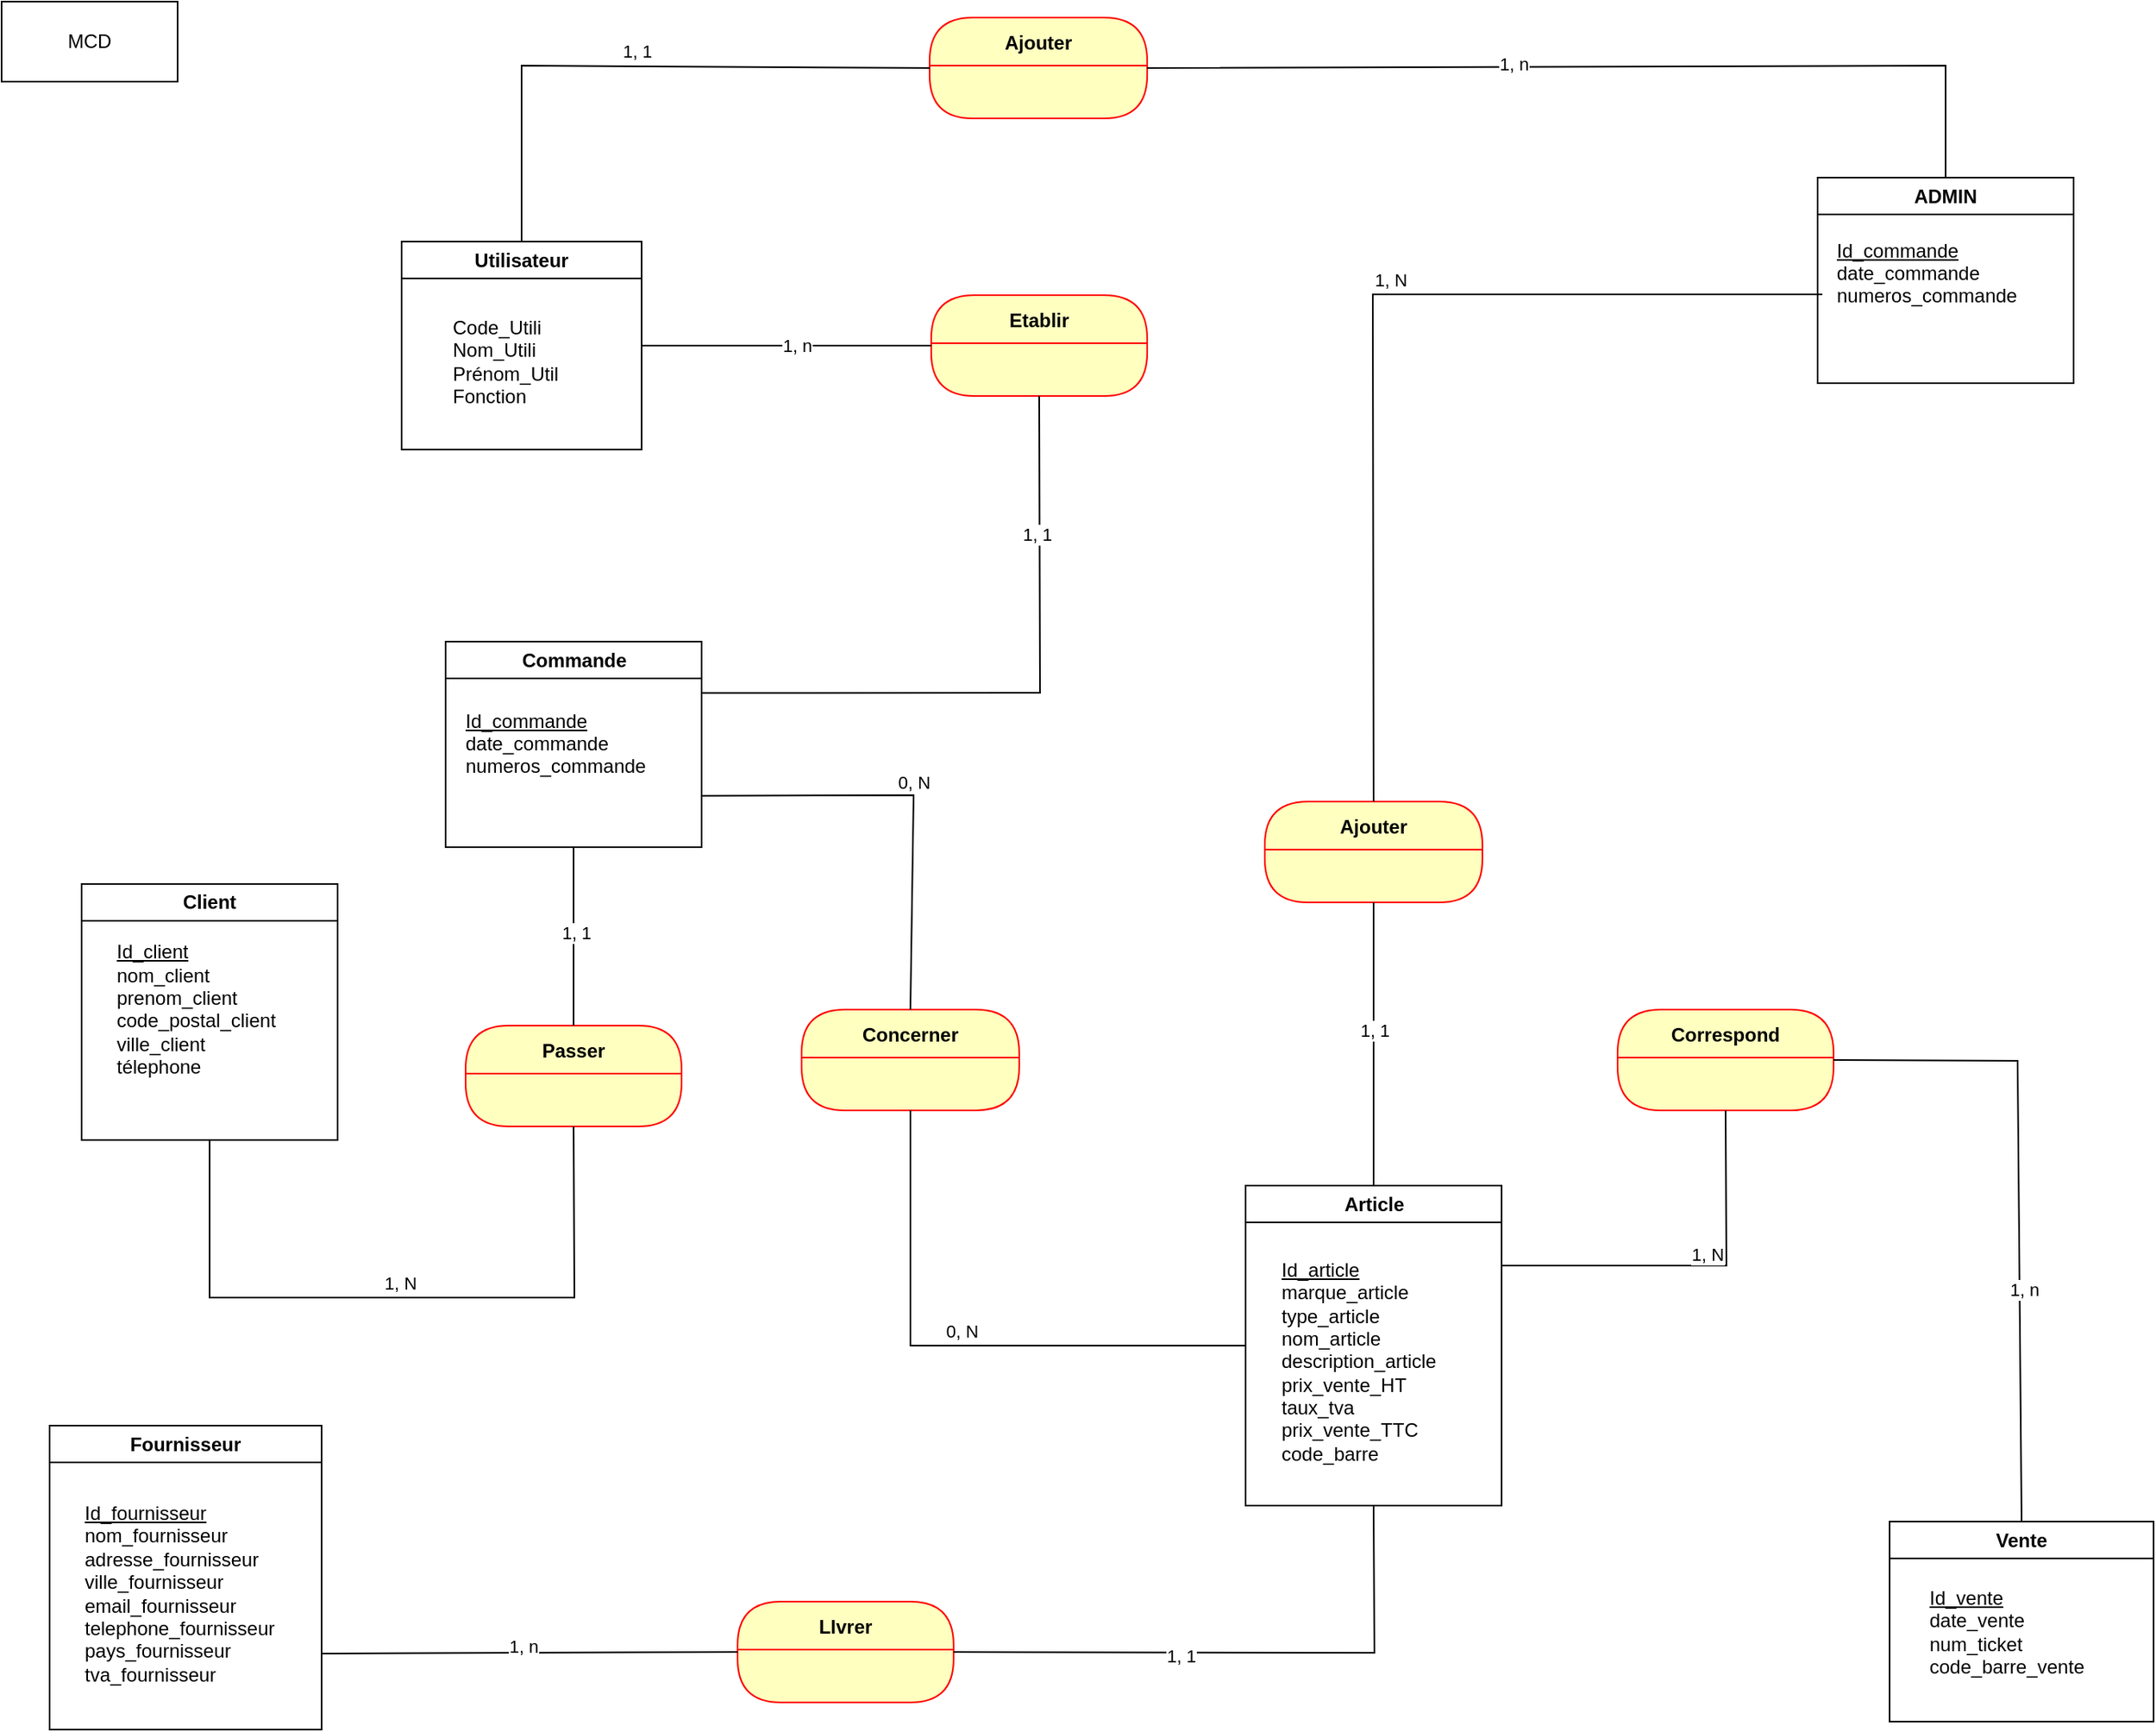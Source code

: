 <mxfile version="23.1.5" type="github" pages="3">
  <diagram id="DIjUIADO7bKs8aOYrenK" name="MCD">
    <mxGraphModel dx="2458" dy="1009" grid="1" gridSize="10" guides="1" tooltips="1" connect="1" arrows="1" fold="1" page="1" pageScale="1" pageWidth="827" pageHeight="1169" background="none" math="0" shadow="0">
      <root>
        <mxCell id="0" />
        <mxCell id="1" parent="0" />
        <mxCell id="JC6gIfYsf3pgo3DWzDb_-37" value="Passer" style="swimlane;fontStyle=1;align=center;verticalAlign=middle;childLayout=stackLayout;horizontal=1;startSize=30;horizontalStack=0;resizeParent=0;resizeLast=1;container=0;fontColor=#000000;collapsible=0;rounded=1;arcSize=30;strokeColor=#ff0000;fillColor=#ffffc0;swimlaneFillColor=#ffffc0;dropTarget=0;" parent="1" vertex="1">
          <mxGeometry x="330" y="670" width="135" height="63" as="geometry" />
        </mxCell>
        <mxCell id="JC6gIfYsf3pgo3DWzDb_-42" value="LIvrer" style="swimlane;fontStyle=1;align=center;verticalAlign=middle;childLayout=stackLayout;horizontal=1;startSize=30;horizontalStack=0;resizeParent=0;resizeLast=1;container=0;fontColor=#000000;collapsible=0;rounded=1;arcSize=30;strokeColor=#ff0000;fillColor=#ffffc0;swimlaneFillColor=#ffffc0;dropTarget=0;" parent="1" vertex="1">
          <mxGeometry x="500" y="1030" width="135" height="63" as="geometry" />
        </mxCell>
        <mxCell id="JC6gIfYsf3pgo3DWzDb_-44" value="Concerner" style="swimlane;fontStyle=1;align=center;verticalAlign=middle;childLayout=stackLayout;horizontal=1;startSize=30;horizontalStack=0;resizeParent=0;resizeLast=1;container=0;fontColor=#000000;collapsible=0;rounded=1;arcSize=30;strokeColor=#ff0000;fillColor=#ffffc0;swimlaneFillColor=#ffffc0;dropTarget=0;" parent="1" vertex="1">
          <mxGeometry x="540" y="660" width="136" height="63" as="geometry" />
        </mxCell>
        <mxCell id="JC6gIfYsf3pgo3DWzDb_-45" value="Correspond" style="swimlane;fontStyle=1;align=center;verticalAlign=middle;childLayout=stackLayout;horizontal=1;startSize=30;horizontalStack=0;resizeParent=0;resizeLast=1;container=0;fontColor=#000000;collapsible=0;rounded=1;arcSize=30;strokeColor=#ff0000;fillColor=#ffffc0;swimlaneFillColor=#ffffc0;dropTarget=0;" parent="1" vertex="1">
          <mxGeometry x="1050" y="660" width="135" height="63" as="geometry" />
        </mxCell>
        <mxCell id="JC6gIfYsf3pgo3DWzDb_-51" style="edgeStyle=none;rounded=0;orthogonalLoop=1;jettySize=auto;html=1;exitX=0.75;exitY=0;exitDx=0;exitDy=0;" parent="1" edge="1">
          <mxGeometry relative="1" as="geometry">
            <mxPoint x="842.5" y="950" as="sourcePoint" />
            <mxPoint x="842.5" y="950" as="targetPoint" />
          </mxGeometry>
        </mxCell>
        <mxCell id="gmK4FBzJGxfhKCQX5miu-2" value="MCD" style="html=1;whiteSpace=wrap;" parent="1" vertex="1">
          <mxGeometry x="40" y="30" width="110" height="50" as="geometry" />
        </mxCell>
        <mxCell id="COaV6PyDey15cjgYEDcC-1" value="Client" style="swimlane;whiteSpace=wrap;html=1;" parent="1" vertex="1">
          <mxGeometry x="90" y="581.5" width="160" height="160" as="geometry" />
        </mxCell>
        <mxCell id="COaV6PyDey15cjgYEDcC-2" value="&lt;div align=&quot;left&quot;&gt;&lt;u&gt;Id_client&lt;/u&gt;&lt;br&gt;nom_client&lt;br&gt;prenom_client&lt;br&gt;code_postal_client&lt;br&gt;ville_client&lt;br&gt;télephone&lt;/div&gt;&lt;div align=&quot;left&quot;&gt;&lt;br&gt;&lt;/div&gt;" style="text;html=1;align=left;verticalAlign=middle;resizable=0;points=[];autosize=1;strokeColor=none;fillColor=none;" parent="COaV6PyDey15cjgYEDcC-1" vertex="1">
          <mxGeometry x="20" y="30" width="120" height="110" as="geometry" />
        </mxCell>
        <mxCell id="zfbG5k9YcYO4aeU3g0eO-1" value="Vente" style="swimlane;whiteSpace=wrap;html=1;" parent="1" vertex="1">
          <mxGeometry x="1220" y="980" width="165" height="125" as="geometry" />
        </mxCell>
        <mxCell id="zfbG5k9YcYO4aeU3g0eO-2" value="&lt;div align=&quot;left&quot;&gt;&lt;u&gt;Id_vente&lt;/u&gt;&lt;br&gt;date_vente&lt;br&gt;num_ticket&lt;br&gt;code_barre_vente&lt;/div&gt;" style="text;html=1;align=left;verticalAlign=middle;resizable=0;points=[];autosize=1;strokeColor=none;fillColor=none;" parent="zfbG5k9YcYO4aeU3g0eO-1" vertex="1">
          <mxGeometry x="22.5" y="34" width="120" height="70" as="geometry" />
        </mxCell>
        <mxCell id="BQ621Y83t6ClM3htaglf-1" value="Article" style="swimlane;whiteSpace=wrap;html=1;" parent="1" vertex="1">
          <mxGeometry x="817.5" y="770" width="160" height="200" as="geometry" />
        </mxCell>
        <mxCell id="BQ621Y83t6ClM3htaglf-2" value="&lt;div align=&quot;left&quot;&gt;&lt;u&gt;Id_article&lt;/u&gt;&lt;br&gt;marque_article&lt;br&gt;type_article&lt;br&gt;nom_article&lt;br&gt;description_article&lt;br&gt;prix_vente_HT&lt;br&gt;taux_tva&lt;br&gt;prix_vente_TTC&lt;br&gt;code_barre&lt;/div&gt;" style="text;html=1;align=left;verticalAlign=middle;resizable=0;points=[];autosize=1;strokeColor=none;fillColor=none;" parent="BQ621Y83t6ClM3htaglf-1" vertex="1">
          <mxGeometry x="20" y="40" width="120" height="140" as="geometry" />
        </mxCell>
        <mxCell id="6tPLJbx7-CHZXmJJFv56-1" value="Fournisseur" style="swimlane;whiteSpace=wrap;html=1;" parent="1" vertex="1">
          <mxGeometry x="70" y="920" width="170" height="190" as="geometry" />
        </mxCell>
        <mxCell id="6tPLJbx7-CHZXmJJFv56-2" value="&lt;div align=&quot;left&quot;&gt;&lt;u&gt;Id_fournisseur&lt;/u&gt;&lt;br&gt;nom_fournisseur&lt;br&gt;adresse_fournisseur&lt;br&gt;ville_fournisseur&lt;br&gt;email_fournisseur&lt;br&gt;telephone_fournisseur&lt;br&gt;pays_fournisseur&lt;br&gt;tva_fournisseur&lt;/div&gt;" style="text;html=1;align=left;verticalAlign=middle;resizable=0;points=[];autosize=1;strokeColor=none;fillColor=none;" parent="6tPLJbx7-CHZXmJJFv56-1" vertex="1">
          <mxGeometry x="20" y="40" width="140" height="130" as="geometry" />
        </mxCell>
        <mxCell id="MVIiGXlLv7jQOtgQjOW6-1" value="Commande" style="swimlane;whiteSpace=wrap;html=1;" parent="1" vertex="1">
          <mxGeometry x="317.5" y="430" width="160" height="128.5" as="geometry" />
        </mxCell>
        <mxCell id="MVIiGXlLv7jQOtgQjOW6-2" value="&lt;div align=&quot;left&quot;&gt;&lt;u&gt;Id_commande&lt;/u&gt;&lt;br&gt;date_commande&lt;br&gt;numeros_commande&lt;br&gt;&lt;br&gt;&lt;/div&gt;&lt;div align=&quot;left&quot;&gt;&lt;br&gt;&lt;/div&gt;" style="text;html=1;align=left;verticalAlign=middle;resizable=0;points=[];autosize=1;strokeColor=none;fillColor=none;" parent="MVIiGXlLv7jQOtgQjOW6-1" vertex="1">
          <mxGeometry x="10" y="33" width="140" height="90" as="geometry" />
        </mxCell>
        <mxCell id="UbAvxkf5t5Z6hnBbH8H3-2" value="Etablir" style="swimlane;fontStyle=1;align=center;verticalAlign=middle;childLayout=stackLayout;horizontal=1;startSize=30;horizontalStack=0;resizeParent=0;resizeLast=1;container=0;fontColor=#000000;collapsible=0;rounded=1;arcSize=30;strokeColor=#ff0000;fillColor=#ffffc0;swimlaneFillColor=#ffffc0;dropTarget=0;" parent="1" vertex="1">
          <mxGeometry x="621" y="213.5" width="135" height="63" as="geometry" />
        </mxCell>
        <mxCell id="UbAvxkf5t5Z6hnBbH8H3-8" value="1, N" style="edgeStyle=none;html=1;endArrow=none;verticalAlign=bottom;rounded=0;exitX=1;exitY=0.25;exitDx=0;exitDy=0;entryX=0.5;entryY=1;entryDx=0;entryDy=0;" parent="1" source="BQ621Y83t6ClM3htaglf-1" target="JC6gIfYsf3pgo3DWzDb_-45" edge="1">
          <mxGeometry x="0.083" y="-2" width="160" relative="1" as="geometry">
            <mxPoint x="990" y="830" as="sourcePoint" />
            <mxPoint x="1118" y="500" as="targetPoint" />
            <Array as="points">
              <mxPoint x="1118" y="820" />
            </Array>
            <mxPoint as="offset" />
          </mxGeometry>
        </mxCell>
        <mxCell id="UbAvxkf5t5Z6hnBbH8H3-10" value="" style="edgeStyle=none;html=1;endArrow=none;verticalAlign=bottom;rounded=0;entryX=0.5;entryY=1;entryDx=0;entryDy=0;exitX=0.5;exitY=0;exitDx=0;exitDy=0;" parent="1" source="JC6gIfYsf3pgo3DWzDb_-37" target="MVIiGXlLv7jQOtgQjOW6-1" edge="1">
          <mxGeometry width="160" relative="1" as="geometry">
            <mxPoint x="460" y="660" as="sourcePoint" />
            <mxPoint x="460" y="600" as="targetPoint" />
          </mxGeometry>
        </mxCell>
        <mxCell id="UbAvxkf5t5Z6hnBbH8H3-11" value="1, 1" style="edgeLabel;html=1;align=center;verticalAlign=middle;resizable=0;points=[];" parent="UbAvxkf5t5Z6hnBbH8H3-10" vertex="1" connectable="0">
          <mxGeometry x="0.05" y="-1" relative="1" as="geometry">
            <mxPoint as="offset" />
          </mxGeometry>
        </mxCell>
        <mxCell id="UbAvxkf5t5Z6hnBbH8H3-12" value="" style="edgeStyle=none;html=1;endArrow=none;verticalAlign=bottom;rounded=0;entryX=0;entryY=0.5;entryDx=0;entryDy=0;exitX=1;exitY=0.5;exitDx=0;exitDy=0;" parent="1" source="nTwfvxPZVYM-v7ykA8Vo-1" target="UbAvxkf5t5Z6hnBbH8H3-2" edge="1">
          <mxGeometry width="160" relative="1" as="geometry">
            <mxPoint x="471" y="320" as="sourcePoint" />
            <mxPoint x="621" y="320" as="targetPoint" />
          </mxGeometry>
        </mxCell>
        <mxCell id="UbAvxkf5t5Z6hnBbH8H3-13" value="1, n" style="edgeLabel;html=1;align=center;verticalAlign=middle;resizable=0;points=[];" parent="UbAvxkf5t5Z6hnBbH8H3-12" vertex="1" connectable="0">
          <mxGeometry x="0.056" relative="1" as="geometry">
            <mxPoint x="1" as="offset" />
          </mxGeometry>
        </mxCell>
        <mxCell id="UbAvxkf5t5Z6hnBbH8H3-14" value="0, N" style="edgeStyle=none;html=1;endArrow=none;verticalAlign=bottom;rounded=0;exitX=1;exitY=0.75;exitDx=0;exitDy=0;entryX=0.5;entryY=0;entryDx=0;entryDy=0;" parent="1" source="MVIiGXlLv7jQOtgQjOW6-1" target="JC6gIfYsf3pgo3DWzDb_-44" edge="1">
          <mxGeometry width="160" relative="1" as="geometry">
            <mxPoint x="570" y="520" as="sourcePoint" />
            <mxPoint x="610" y="610" as="targetPoint" />
            <Array as="points">
              <mxPoint x="610" y="526" />
            </Array>
          </mxGeometry>
        </mxCell>
        <mxCell id="UbAvxkf5t5Z6hnBbH8H3-15" value="0, N" style="edgeStyle=none;html=1;endArrow=none;verticalAlign=bottom;rounded=0;entryX=0;entryY=0.5;entryDx=0;entryDy=0;exitX=0.5;exitY=1;exitDx=0;exitDy=0;" parent="1" source="JC6gIfYsf3pgo3DWzDb_-44" target="BQ621Y83t6ClM3htaglf-1" edge="1">
          <mxGeometry width="160" relative="1" as="geometry">
            <mxPoint x="680" y="740" as="sourcePoint" />
            <mxPoint x="860" y="750" as="targetPoint" />
            <Array as="points">
              <mxPoint x="608" y="870" />
            </Array>
          </mxGeometry>
        </mxCell>
        <mxCell id="UbAvxkf5t5Z6hnBbH8H3-17" value="" style="edgeStyle=none;html=1;endArrow=none;verticalAlign=bottom;rounded=0;exitX=1;exitY=0.75;exitDx=0;exitDy=0;entryX=0;entryY=0.5;entryDx=0;entryDy=0;" parent="1" source="6tPLJbx7-CHZXmJJFv56-1" target="JC6gIfYsf3pgo3DWzDb_-42" edge="1">
          <mxGeometry width="160" relative="1" as="geometry">
            <mxPoint x="280" y="1020" as="sourcePoint" />
            <mxPoint x="440" y="1020" as="targetPoint" />
          </mxGeometry>
        </mxCell>
        <mxCell id="8_nApOg9FvEikgno34YX-6" value="1, n" style="edgeLabel;html=1;align=center;verticalAlign=middle;resizable=0;points=[];" parent="UbAvxkf5t5Z6hnBbH8H3-17" vertex="1" connectable="0">
          <mxGeometry x="-0.031" y="4" relative="1" as="geometry">
            <mxPoint as="offset" />
          </mxGeometry>
        </mxCell>
        <mxCell id="UbAvxkf5t5Z6hnBbH8H3-18" value="" style="edgeStyle=none;html=1;endArrow=none;verticalAlign=bottom;rounded=0;exitX=1;exitY=0.5;exitDx=0;exitDy=0;entryX=0.5;entryY=1;entryDx=0;entryDy=0;" parent="1" source="JC6gIfYsf3pgo3DWzDb_-42" target="BQ621Y83t6ClM3htaglf-1" edge="1">
          <mxGeometry width="160" relative="1" as="geometry">
            <mxPoint x="710" y="1070" as="sourcePoint" />
            <mxPoint x="870" y="1070" as="targetPoint" />
            <Array as="points">
              <mxPoint x="898" y="1062" />
            </Array>
          </mxGeometry>
        </mxCell>
        <mxCell id="TlqMvAyQs0EGSFY7iWLk-2" value="1, 1" style="edgeLabel;html=1;align=center;verticalAlign=middle;resizable=0;points=[];" vertex="1" connectable="0" parent="UbAvxkf5t5Z6hnBbH8H3-18">
          <mxGeometry x="-0.207" y="-2" relative="1" as="geometry">
            <mxPoint x="1" as="offset" />
          </mxGeometry>
        </mxCell>
        <mxCell id="nTwfvxPZVYM-v7ykA8Vo-1" value="Utilisateur" style="swimlane;whiteSpace=wrap;html=1;" vertex="1" parent="1">
          <mxGeometry x="290" y="180" width="150" height="130" as="geometry" />
        </mxCell>
        <mxCell id="nTwfvxPZVYM-v7ykA8Vo-2" value="Code_Utili&lt;br&gt;Nom_Utili&lt;br&gt;Prénom_Util&lt;br&gt;Fonction" style="text;html=1;align=left;verticalAlign=middle;resizable=0;points=[];autosize=1;strokeColor=none;fillColor=none;" vertex="1" parent="nTwfvxPZVYM-v7ykA8Vo-1">
          <mxGeometry x="30" y="40" width="90" height="70" as="geometry" />
        </mxCell>
        <mxCell id="QIVZwljjNhiTbl3Q_Uc3-1" value="" style="edgeStyle=none;html=1;endArrow=none;verticalAlign=bottom;rounded=0;entryX=0.5;entryY=0;entryDx=0;entryDy=0;exitX=1;exitY=0.5;exitDx=0;exitDy=0;" edge="1" parent="1" source="JC6gIfYsf3pgo3DWzDb_-45" target="zfbG5k9YcYO4aeU3g0eO-1">
          <mxGeometry width="160" relative="1" as="geometry">
            <mxPoint x="1150" y="940" as="sourcePoint" />
            <mxPoint x="1310" y="940" as="targetPoint" />
            <Array as="points">
              <mxPoint x="1300" y="692" />
            </Array>
          </mxGeometry>
        </mxCell>
        <mxCell id="QIVZwljjNhiTbl3Q_Uc3-2" value="1, n" style="edgeLabel;html=1;align=center;verticalAlign=middle;resizable=0;points=[];" vertex="1" connectable="0" parent="QIVZwljjNhiTbl3Q_Uc3-1">
          <mxGeometry x="0.285" y="3" relative="1" as="geometry">
            <mxPoint y="-1" as="offset" />
          </mxGeometry>
        </mxCell>
        <mxCell id="QIVZwljjNhiTbl3Q_Uc3-4" value="" style="edgeStyle=none;html=1;endArrow=none;verticalAlign=bottom;rounded=0;entryX=0.5;entryY=1;entryDx=0;entryDy=0;exitX=1;exitY=0.25;exitDx=0;exitDy=0;" edge="1" parent="1" source="MVIiGXlLv7jQOtgQjOW6-1" target="UbAvxkf5t5Z6hnBbH8H3-2">
          <mxGeometry width="160" relative="1" as="geometry">
            <mxPoint x="700" y="440" as="sourcePoint" />
            <mxPoint x="700" y="300" as="targetPoint" />
            <Array as="points">
              <mxPoint x="689" y="462" />
            </Array>
          </mxGeometry>
        </mxCell>
        <mxCell id="TlqMvAyQs0EGSFY7iWLk-1" value="1, 1" style="edgeLabel;html=1;align=center;verticalAlign=middle;resizable=0;points=[];" vertex="1" connectable="0" parent="QIVZwljjNhiTbl3Q_Uc3-4">
          <mxGeometry x="0.559" y="2" relative="1" as="geometry">
            <mxPoint y="-1" as="offset" />
          </mxGeometry>
        </mxCell>
        <mxCell id="QIVZwljjNhiTbl3Q_Uc3-5" value="ADMIN" style="swimlane;whiteSpace=wrap;html=1;" vertex="1" parent="1">
          <mxGeometry x="1175" y="140" width="160" height="128.5" as="geometry" />
        </mxCell>
        <mxCell id="QIVZwljjNhiTbl3Q_Uc3-6" value="&lt;div align=&quot;left&quot;&gt;&lt;u&gt;Id_commande&lt;/u&gt;&lt;br&gt;date_commande&lt;br&gt;numeros_commande&lt;br&gt;&lt;br&gt;&lt;/div&gt;&lt;div align=&quot;left&quot;&gt;&lt;br&gt;&lt;/div&gt;" style="text;html=1;align=left;verticalAlign=middle;resizable=0;points=[];autosize=1;strokeColor=none;fillColor=none;" vertex="1" parent="QIVZwljjNhiTbl3Q_Uc3-5">
          <mxGeometry x="10" y="28.5" width="140" height="90" as="geometry" />
        </mxCell>
        <mxCell id="QIVZwljjNhiTbl3Q_Uc3-7" value="Ajouter" style="swimlane;fontStyle=1;align=center;verticalAlign=middle;childLayout=stackLayout;horizontal=1;startSize=30;horizontalStack=0;resizeParent=0;resizeLast=1;container=0;fontColor=#000000;collapsible=0;rounded=1;arcSize=30;strokeColor=#ff0000;fillColor=#ffffc0;swimlaneFillColor=#ffffc0;dropTarget=0;" vertex="1" parent="1">
          <mxGeometry x="829.5" y="530" width="136" height="63" as="geometry" />
        </mxCell>
        <mxCell id="QIVZwljjNhiTbl3Q_Uc3-8" value="" style="edgeStyle=none;html=1;endArrow=none;verticalAlign=bottom;rounded=0;entryX=0.5;entryY=0;entryDx=0;entryDy=0;exitX=-0.05;exitY=0.494;exitDx=0;exitDy=0;exitPerimeter=0;" edge="1" parent="1" source="QIVZwljjNhiTbl3Q_Uc3-6" target="QIVZwljjNhiTbl3Q_Uc3-7">
          <mxGeometry width="160" relative="1" as="geometry">
            <mxPoint x="897" y="190" as="sourcePoint" />
            <mxPoint x="930" y="340" as="targetPoint" />
            <Array as="points">
              <mxPoint x="897" y="213" />
            </Array>
          </mxGeometry>
        </mxCell>
        <mxCell id="QIVZwljjNhiTbl3Q_Uc3-10" value="1, N" style="edgeLabel;html=1;align=center;verticalAlign=middle;resizable=0;points=[];" vertex="1" connectable="0" parent="QIVZwljjNhiTbl3Q_Uc3-8">
          <mxGeometry x="-0.097" y="-9" relative="1" as="geometry">
            <mxPoint as="offset" />
          </mxGeometry>
        </mxCell>
        <mxCell id="QIVZwljjNhiTbl3Q_Uc3-11" value="1, 1 " style="edgeStyle=none;html=1;endArrow=none;verticalAlign=bottom;rounded=0;entryX=0.5;entryY=0;entryDx=0;entryDy=0;exitX=0.5;exitY=1;exitDx=0;exitDy=0;" edge="1" parent="1" source="QIVZwljjNhiTbl3Q_Uc3-7" target="BQ621Y83t6ClM3htaglf-1">
          <mxGeometry width="160" relative="1" as="geometry">
            <mxPoint x="840" y="590" as="sourcePoint" />
            <mxPoint x="1000" y="590" as="targetPoint" />
          </mxGeometry>
        </mxCell>
        <mxCell id="QIVZwljjNhiTbl3Q_Uc3-14" value="Ajouter" style="swimlane;fontStyle=1;align=center;verticalAlign=middle;childLayout=stackLayout;horizontal=1;startSize=30;horizontalStack=0;resizeParent=0;resizeLast=1;container=0;fontColor=#000000;collapsible=0;rounded=1;arcSize=30;strokeColor=#ff0000;fillColor=#ffffc0;swimlaneFillColor=#ffffc0;dropTarget=0;" vertex="1" parent="1">
          <mxGeometry x="620" y="40" width="136" height="63" as="geometry" />
        </mxCell>
        <mxCell id="QIVZwljjNhiTbl3Q_Uc3-15" value="" style="edgeStyle=none;html=1;endArrow=none;verticalAlign=bottom;rounded=0;entryX=0.5;entryY=0;entryDx=0;entryDy=0;exitX=1;exitY=0.5;exitDx=0;exitDy=0;" edge="1" parent="1" source="QIVZwljjNhiTbl3Q_Uc3-14" target="QIVZwljjNhiTbl3Q_Uc3-5">
          <mxGeometry width="160" relative="1" as="geometry">
            <mxPoint x="990" y="70" as="sourcePoint" />
            <mxPoint x="1150" y="70" as="targetPoint" />
            <Array as="points">
              <mxPoint x="1255" y="70" />
            </Array>
          </mxGeometry>
        </mxCell>
        <mxCell id="QIVZwljjNhiTbl3Q_Uc3-16" value="1, n" style="edgeLabel;html=1;align=center;verticalAlign=middle;resizable=0;points=[];" vertex="1" connectable="0" parent="QIVZwljjNhiTbl3Q_Uc3-15">
          <mxGeometry x="-0.2" y="2" relative="1" as="geometry">
            <mxPoint x="1" as="offset" />
          </mxGeometry>
        </mxCell>
        <mxCell id="QIVZwljjNhiTbl3Q_Uc3-18" value="1, 1" style="edgeStyle=none;html=1;endArrow=none;verticalAlign=bottom;rounded=0;exitX=0.5;exitY=0;exitDx=0;exitDy=0;entryX=0;entryY=0.5;entryDx=0;entryDy=0;" edge="1" parent="1" source="nTwfvxPZVYM-v7ykA8Vo-1" target="QIVZwljjNhiTbl3Q_Uc3-14">
          <mxGeometry width="160" relative="1" as="geometry">
            <mxPoint x="688" y="210" as="sourcePoint" />
            <mxPoint x="688" y="120" as="targetPoint" />
            <Array as="points">
              <mxPoint x="365" y="70" />
            </Array>
          </mxGeometry>
        </mxCell>
        <mxCell id="QIVZwljjNhiTbl3Q_Uc3-21" value="1, N" style="edgeStyle=none;html=1;endArrow=none;verticalAlign=bottom;rounded=0;exitX=0.5;exitY=1;exitDx=0;exitDy=0;entryX=0.5;entryY=1;entryDx=0;entryDy=0;" edge="1" parent="1" source="COaV6PyDey15cjgYEDcC-1" target="JC6gIfYsf3pgo3DWzDb_-37">
          <mxGeometry width="160" relative="1" as="geometry">
            <mxPoint x="160" y="750" as="sourcePoint" />
            <mxPoint x="387.5" y="741.5" as="targetPoint" />
            <Array as="points">
              <mxPoint x="170" y="840" />
              <mxPoint x="398" y="840" />
            </Array>
          </mxGeometry>
        </mxCell>
      </root>
    </mxGraphModel>
  </diagram>
  <diagram id="MhPUVgyMq8jCe98VXjBx" name="MLD">
    <mxGraphModel dx="2212" dy="908" grid="1" gridSize="10" guides="1" tooltips="1" connect="1" arrows="1" fold="1" page="1" pageScale="1" pageWidth="827" pageHeight="1169" math="0" shadow="0">
      <root>
        <mxCell id="0" />
        <mxCell id="1" parent="0" />
        <mxCell id="bL7GxM_y-4qVYvBtXE-j-6" style="edgeStyle=none;rounded=0;orthogonalLoop=1;jettySize=auto;html=1;exitX=0.75;exitY=0;exitDx=0;exitDy=0;" parent="1" edge="1">
          <mxGeometry relative="1" as="geometry">
            <mxPoint x="842.5" y="970" as="sourcePoint" />
            <mxPoint x="842.5" y="970" as="targetPoint" />
          </mxGeometry>
        </mxCell>
        <mxCell id="bL7GxM_y-4qVYvBtXE-j-12" value="MLD" style="html=1;whiteSpace=wrap;" parent="1" vertex="1">
          <mxGeometry x="40" y="50" width="110" height="50" as="geometry" />
        </mxCell>
        <mxCell id="bL7GxM_y-4qVYvBtXE-j-13" value="Client" style="swimlane;whiteSpace=wrap;html=1;" parent="1" vertex="1">
          <mxGeometry x="1400" y="680" width="160" height="150" as="geometry" />
        </mxCell>
        <mxCell id="bL7GxM_y-4qVYvBtXE-j-14" value="&lt;font style=&quot;font-size: 14px;&quot;&gt;&lt;b&gt;Ref_Clt&lt;/b&gt;&lt;br&gt;Nom_Clt&lt;br&gt;Adresse_Clt&lt;br&gt;Tél_Clt&lt;/font&gt;" style="text;html=1;align=left;verticalAlign=middle;resizable=0;points=[];autosize=1;strokeColor=none;fillColor=none;" parent="bL7GxM_y-4qVYvBtXE-j-13" vertex="1">
          <mxGeometry x="30" y="40" width="100" height="80" as="geometry" />
        </mxCell>
        <mxCell id="bL7GxM_y-4qVYvBtXE-j-19" value="Produit" style="swimlane;whiteSpace=wrap;html=1;" parent="1" vertex="1">
          <mxGeometry x="710" y="585" width="160" height="150" as="geometry" />
        </mxCell>
        <mxCell id="bL7GxM_y-4qVYvBtXE-j-20" value="&lt;font style=&quot;font-size: 14px;&quot;&gt;&lt;b&gt;Id_Produit&lt;/b&gt;&lt;br&gt;Nom_Produit&lt;br&gt;PU_Art&lt;br&gt;Quantité en stock&lt;br&gt;Id_Fsseur&lt;br&gt;&lt;/font&gt;" style="text;html=1;align=left;verticalAlign=middle;resizable=0;points=[];autosize=1;strokeColor=none;fillColor=none;" parent="bL7GxM_y-4qVYvBtXE-j-19" vertex="1">
          <mxGeometry x="20" y="40" width="130" height="100" as="geometry" />
        </mxCell>
        <mxCell id="bL7GxM_y-4qVYvBtXE-j-21" value="Vente" style="swimlane;whiteSpace=wrap;html=1;startSize=23;" parent="1" vertex="1">
          <mxGeometry x="170" y="460" width="160" height="140" as="geometry" />
        </mxCell>
        <mxCell id="bL7GxM_y-4qVYvBtXE-j-22" value="&lt;font style=&quot;font-size: 14px;&quot;&gt;Date_Vente&lt;br&gt;Qté_Vente&lt;br&gt;Num_Fact&lt;br&gt;Réf_Clt&lt;br&gt;Cod_Art&lt;/font&gt;" style="text;html=1;align=left;verticalAlign=middle;resizable=0;points=[];autosize=1;strokeColor=none;fillColor=none;" parent="bL7GxM_y-4qVYvBtXE-j-21" vertex="1">
          <mxGeometry x="35" y="30" width="100" height="100" as="geometry" />
        </mxCell>
        <mxCell id="bL7GxM_y-4qVYvBtXE-j-23" value="Fournisseur" style="swimlane;whiteSpace=wrap;html=1;" parent="1" vertex="1">
          <mxGeometry x="1387.5" y="110" width="170" height="190" as="geometry" />
        </mxCell>
        <mxCell id="bL7GxM_y-4qVYvBtXE-j-24" value="&lt;div style=&quot;font-size: 14px;&quot; align=&quot;left&quot;&gt;&lt;font style=&quot;font-size: 14px;&quot;&gt;&lt;u&gt;&lt;b&gt;Id_Fsseur&lt;/b&gt;&lt;/u&gt;&lt;br&gt;nom_fournisseur&lt;br&gt;adresse_fournisseur&lt;br&gt;ville_fournisseur&lt;br&gt;email_fournisseur&lt;br&gt;telephone_fournisseur&lt;br&gt;pays_fournisseur&lt;br&gt;&lt;/font&gt;&lt;/div&gt;" style="text;html=1;align=left;verticalAlign=middle;resizable=0;points=[];autosize=1;strokeColor=none;fillColor=none;" parent="bL7GxM_y-4qVYvBtXE-j-23" vertex="1">
          <mxGeometry x="5" y="40" width="160" height="130" as="geometry" />
        </mxCell>
        <mxCell id="bL7GxM_y-4qVYvBtXE-j-48" value="" style="edgeStyle=entityRelationEdgeStyle;fontSize=12;html=1;endArrow=ERmany;startArrow=ERmany;rounded=0;entryX=0;entryY=0.5;entryDx=0;entryDy=0;exitX=1;exitY=0.25;exitDx=0;exitDy=0;" parent="1" source="XeSvjo698RD2ih8_C1EM-1" target="bL7GxM_y-4qVYvBtXE-j-23" edge="1">
          <mxGeometry width="100" height="100" relative="1" as="geometry">
            <mxPoint x="1170" y="450" as="sourcePoint" />
            <mxPoint x="1310" y="520" as="targetPoint" />
          </mxGeometry>
        </mxCell>
        <mxCell id="bL7GxM_y-4qVYvBtXE-j-50" value="" style="edgeStyle=entityRelationEdgeStyle;fontSize=12;html=1;endArrow=ERmany;startArrow=ERmany;rounded=0;entryX=0;entryY=0.75;entryDx=0;entryDy=0;exitX=1;exitY=0.25;exitDx=0;exitDy=0;" parent="1" source="C8Dly1dEPMg1Yqvv8BHe-1" target="QkTk_efBPI8hYOgWBsgp-1" edge="1">
          <mxGeometry width="100" height="100" relative="1" as="geometry">
            <mxPoint x="670" y="335" as="sourcePoint" />
            <mxPoint x="880" y="590" as="targetPoint" />
            <Array as="points">
              <mxPoint x="700" y="365" />
            </Array>
          </mxGeometry>
        </mxCell>
        <mxCell id="bL7GxM_y-4qVYvBtXE-j-53" value="" style="edgeStyle=entityRelationEdgeStyle;fontSize=12;html=1;endArrow=ERmany;startArrow=ERmany;rounded=0;exitX=1;exitY=0.5;exitDx=0;exitDy=0;entryX=0;entryY=0.25;entryDx=0;entryDy=0;" parent="1" source="QkTk_efBPI8hYOgWBsgp-1" target="bL7GxM_y-4qVYvBtXE-j-19" edge="1">
          <mxGeometry width="100" height="100" relative="1" as="geometry">
            <mxPoint x="350" y="560" as="sourcePoint" />
            <mxPoint x="980" y="230" as="targetPoint" />
            <Array as="points">
              <mxPoint x="980" y="250" />
            </Array>
          </mxGeometry>
        </mxCell>
        <mxCell id="bL7GxM_y-4qVYvBtXE-j-59" value="" style="edgeStyle=entityRelationEdgeStyle;fontSize=12;html=1;endArrow=ERmany;startArrow=ERmany;rounded=0;entryX=0;entryY=0.5;entryDx=0;entryDy=0;exitX=1;exitY=0.75;exitDx=0;exitDy=0;" parent="1" source="XeSvjo698RD2ih8_C1EM-1" target="bL7GxM_y-4qVYvBtXE-j-13" edge="1">
          <mxGeometry width="100" height="100" relative="1" as="geometry">
            <mxPoint x="1170" y="503" as="sourcePoint" />
            <mxPoint x="1388" y="720" as="targetPoint" />
            <Array as="points">
              <mxPoint x="1390" y="700" />
            </Array>
          </mxGeometry>
        </mxCell>
        <mxCell id="JdFbwm7jvURkJ0Yb9iCf-3" value="Vente" style="swimlane;whiteSpace=wrap;html=1;startSize=23;" vertex="1" parent="1">
          <mxGeometry x="280" y="730" width="160" height="140" as="geometry" />
        </mxCell>
        <mxCell id="JdFbwm7jvURkJ0Yb9iCf-4" value="&lt;font style=&quot;font-size: 14px;&quot;&gt;Date_Vente&lt;br&gt;Qté_Vente&lt;br&gt;Num_Fact&lt;br&gt;Réf_Clt&lt;br&gt;Cod_Art&lt;/font&gt;" style="text;html=1;align=left;verticalAlign=middle;resizable=0;points=[];autosize=1;strokeColor=none;fillColor=none;" vertex="1" parent="JdFbwm7jvURkJ0Yb9iCf-3">
          <mxGeometry x="35" y="30" width="100" height="100" as="geometry" />
        </mxCell>
        <mxCell id="JdFbwm7jvURkJ0Yb9iCf-5" value="Vente" style="swimlane;whiteSpace=wrap;html=1;startSize=23;" vertex="1" parent="1">
          <mxGeometry x="390" y="550" width="160" height="140" as="geometry" />
        </mxCell>
        <mxCell id="JdFbwm7jvURkJ0Yb9iCf-6" value="&lt;font style=&quot;font-size: 14px;&quot;&gt;Date_Vente&lt;br&gt;Qté_Vente&lt;br&gt;Num_Fact&lt;br&gt;Réf_Clt&lt;br&gt;Cod_Art&lt;/font&gt;" style="text;html=1;align=left;verticalAlign=middle;resizable=0;points=[];autosize=1;strokeColor=none;fillColor=none;" vertex="1" parent="JdFbwm7jvURkJ0Yb9iCf-5">
          <mxGeometry x="35" y="30" width="100" height="100" as="geometry" />
        </mxCell>
        <mxCell id="JdFbwm7jvURkJ0Yb9iCf-7" value="Vente" style="swimlane;whiteSpace=wrap;html=1;startSize=23;" vertex="1" parent="1">
          <mxGeometry x="350" y="980" width="160" height="140" as="geometry" />
        </mxCell>
        <mxCell id="JdFbwm7jvURkJ0Yb9iCf-8" value="&lt;font style=&quot;font-size: 14px;&quot;&gt;Date_Vente&lt;br&gt;Qté_Vente&lt;br&gt;Num_Fact&lt;br&gt;Réf_Clt&lt;br&gt;Cod_Art&lt;/font&gt;" style="text;html=1;align=left;verticalAlign=middle;resizable=0;points=[];autosize=1;strokeColor=none;fillColor=none;" vertex="1" parent="JdFbwm7jvURkJ0Yb9iCf-7">
          <mxGeometry x="35" y="30" width="100" height="100" as="geometry" />
        </mxCell>
        <mxCell id="QkTk_efBPI8hYOgWBsgp-1" value="Utilisateur" style="swimlane;whiteSpace=wrap;html=1;" vertex="1" parent="1">
          <mxGeometry x="500" y="70" width="150" height="130" as="geometry" />
        </mxCell>
        <mxCell id="QkTk_efBPI8hYOgWBsgp-2" value="Code_Utili&lt;br&gt;Nom_Utili&lt;br&gt;Prénom_Util&lt;br&gt;Fonction" style="text;html=1;align=left;verticalAlign=middle;resizable=0;points=[];autosize=1;strokeColor=none;fillColor=none;" vertex="1" parent="QkTk_efBPI8hYOgWBsgp-1">
          <mxGeometry x="30" y="40" width="90" height="70" as="geometry" />
        </mxCell>
        <mxCell id="C8Dly1dEPMg1Yqvv8BHe-1" value="ADMIN" style="swimlane;whiteSpace=wrap;html=1;" vertex="1" parent="1">
          <mxGeometry x="210" y="40" width="160" height="128.5" as="geometry" />
        </mxCell>
        <mxCell id="C8Dly1dEPMg1Yqvv8BHe-2" value="&lt;div align=&quot;left&quot;&gt;&lt;u&gt;Id_commande&lt;/u&gt;&lt;br&gt;date_commande&lt;br&gt;numeros_commande&lt;br&gt;&lt;br&gt;&lt;/div&gt;&lt;div align=&quot;left&quot;&gt;&lt;br&gt;&lt;/div&gt;" style="text;html=1;align=left;verticalAlign=middle;resizable=0;points=[];autosize=1;strokeColor=none;fillColor=none;" vertex="1" parent="C8Dly1dEPMg1Yqvv8BHe-1">
          <mxGeometry x="10" y="28.5" width="140" height="90" as="geometry" />
        </mxCell>
        <mxCell id="C8Dly1dEPMg1Yqvv8BHe-3" value="" style="edgeStyle=entityRelationEdgeStyle;fontSize=12;html=1;endArrow=ERmany;startArrow=ERmany;rounded=0;entryX=0;entryY=0.5;entryDx=0;entryDy=0;exitX=1;exitY=0.75;exitDx=0;exitDy=0;" edge="1" parent="1" source="C8Dly1dEPMg1Yqvv8BHe-1" target="bL7GxM_y-4qVYvBtXE-j-19">
          <mxGeometry width="100" height="100" relative="1" as="geometry">
            <mxPoint x="230" y="300" as="sourcePoint" />
            <mxPoint x="330" y="200" as="targetPoint" />
          </mxGeometry>
        </mxCell>
        <mxCell id="XeSvjo698RD2ih8_C1EM-1" value="Commande" style="swimlane;whiteSpace=wrap;html=1;" vertex="1" parent="1">
          <mxGeometry x="1100" y="420" width="160" height="128.5" as="geometry" />
        </mxCell>
        <mxCell id="XeSvjo698RD2ih8_C1EM-2" value="&lt;div align=&quot;left&quot;&gt;&lt;u&gt;Id_commande&lt;/u&gt;&lt;br&gt;date_commande&lt;br&gt;numeros_commande&lt;br&gt;&lt;br&gt;&lt;/div&gt;&lt;div align=&quot;left&quot;&gt;&lt;br&gt;&lt;/div&gt;" style="text;html=1;align=left;verticalAlign=middle;resizable=0;points=[];autosize=1;strokeColor=none;fillColor=none;" vertex="1" parent="XeSvjo698RD2ih8_C1EM-1">
          <mxGeometry x="10" y="33" width="140" height="90" as="geometry" />
        </mxCell>
        <mxCell id="XeSvjo698RD2ih8_C1EM-5" value="" style="edgeStyle=entityRelationEdgeStyle;fontSize=12;html=1;endArrow=ERmany;startArrow=ERmany;rounded=0;exitX=1;exitY=0.75;exitDx=0;exitDy=0;entryX=0;entryY=0.5;entryDx=0;entryDy=0;" edge="1" parent="1" source="bL7GxM_y-4qVYvBtXE-j-19" target="XeSvjo698RD2ih8_C1EM-1">
          <mxGeometry width="100" height="100" relative="1" as="geometry">
            <mxPoint x="950" y="700" as="sourcePoint" />
            <mxPoint x="1050" y="600" as="targetPoint" />
          </mxGeometry>
        </mxCell>
        <mxCell id="XeSvjo698RD2ih8_C1EM-6" value="" style="edgeStyle=entityRelationEdgeStyle;fontSize=12;html=1;endArrow=ERmany;startArrow=ERmany;rounded=0;exitX=1;exitY=0.5;exitDx=0;exitDy=0;entryX=0;entryY=0.75;entryDx=0;entryDy=0;" edge="1" parent="1" source="JdFbwm7jvURkJ0Yb9iCf-7" target="bL7GxM_y-4qVYvBtXE-j-19">
          <mxGeometry width="100" height="100" relative="1" as="geometry">
            <mxPoint x="580" y="970" as="sourcePoint" />
            <mxPoint x="680" y="870" as="targetPoint" />
          </mxGeometry>
        </mxCell>
        <mxCell id="SKezBUTmCgUdEY2UlgUw-1" value="Commande" style="swimlane;whiteSpace=wrap;html=1;" vertex="1" parent="1">
          <mxGeometry x="920" y="820" width="160" height="128.5" as="geometry" />
        </mxCell>
        <mxCell id="SKezBUTmCgUdEY2UlgUw-2" value="&lt;div align=&quot;left&quot;&gt;&lt;u&gt;Id_commande&lt;/u&gt;&lt;br&gt;Id_Produit&lt;br&gt;numeros_commande&lt;br&gt;&lt;br&gt;&lt;/div&gt;&lt;div align=&quot;left&quot;&gt;&lt;br&gt;&lt;/div&gt;" style="text;html=1;align=left;verticalAlign=middle;resizable=0;points=[];autosize=1;strokeColor=none;fillColor=none;" vertex="1" parent="SKezBUTmCgUdEY2UlgUw-1">
          <mxGeometry x="10" y="33" width="140" height="90" as="geometry" />
        </mxCell>
      </root>
    </mxGraphModel>
  </diagram>
  <diagram id="h2XjrdJ2uN1FQD4FfxIW" name="MPD">
    <mxGraphModel dx="2702" dy="1158" grid="1" gridSize="10" guides="1" tooltips="1" connect="1" arrows="1" fold="1" page="1" pageScale="1" pageWidth="827" pageHeight="1169" math="0" shadow="0">
      <root>
        <mxCell id="0" />
        <mxCell id="1" parent="0" />
        <mxCell id="H_ghLEzbTK67cxJmALuy-1" value="Utilisateur" style="swimlane;whiteSpace=wrap;html=1;" parent="1" vertex="1">
          <mxGeometry x="1160" y="160" width="310" height="160" as="geometry" />
        </mxCell>
        <mxCell id="H_ghLEzbTK67cxJmALuy-2" value="&lt;div align=&quot;left&quot;&gt;&lt;b&gt;&lt;u&gt;Code&lt;/u&gt; &amp;nbsp;&lt;/b&gt; &amp;nbsp; &amp;nbsp; &amp;nbsp; &amp;nbsp; &amp;nbsp; &amp;nbsp;&amp;nbsp;&amp;nbsp;&amp;nbsp;&amp;nbsp;&amp;nbsp;&amp;nbsp;&amp;nbsp;&amp;nbsp;&amp;nbsp;&amp;nbsp;&amp;nbsp;&amp;nbsp;&amp;nbsp;&amp;nbsp;&amp;nbsp;&amp;nbsp;&amp;nbsp;&amp;nbsp;&amp;nbsp;&amp;nbsp;&amp;nbsp;&amp;nbsp;&lt;u&gt; &lt;/u&gt;&lt;b&gt;&lt;u&gt;Auro_increment&lt;/u&gt;&lt;/b&gt;&lt;/div&gt;&lt;div align=&quot;left&quot;&gt;nom_utilisateur&amp;nbsp;&amp;nbsp;&amp;nbsp;&amp;nbsp;&amp;nbsp;&amp;nbsp;&amp;nbsp;&amp;nbsp;&amp;nbsp;&amp;nbsp;&amp;nbsp;&amp;nbsp;&amp;nbsp;&amp;nbsp;&amp;nbsp;&amp;nbsp;&amp;nbsp;&amp;nbsp;&amp;nbsp;&amp;nbsp;&amp;nbsp; varchar (150)&lt;br&gt;&lt;/div&gt;&lt;div align=&quot;left&quot;&gt;prenom_utilisateur&amp;nbsp;&amp;nbsp;&amp;nbsp;&amp;nbsp;&amp;nbsp;&amp;nbsp;&amp;nbsp;&amp;nbsp;&amp;nbsp;&amp;nbsp;&amp;nbsp;&amp;nbsp;&amp;nbsp;&amp;nbsp;&amp;nbsp;&amp;nbsp; varchar (150)&lt;br&gt;&lt;/div&gt;&lt;div align=&quot;left&quot;&gt;login_utilisateur&amp;nbsp;&amp;nbsp;&amp;nbsp;&amp;nbsp;&amp;nbsp;&amp;nbsp;&amp;nbsp;&amp;nbsp;&amp;nbsp;&amp;nbsp;&amp;nbsp;&amp;nbsp;&amp;nbsp;&amp;nbsp;&amp;nbsp;&amp;nbsp;&amp;nbsp;&amp;nbsp;&amp;nbsp;&amp;nbsp;&amp;nbsp; varchar (50)&lt;br&gt;&lt;/div&gt;&lt;div align=&quot;left&quot;&gt;mot_de_passe&amp;nbsp;&amp;nbsp;&amp;nbsp;&amp;nbsp;&amp;nbsp;&amp;nbsp;&amp;nbsp;&amp;nbsp;&amp;nbsp;&amp;nbsp;&amp;nbsp;&amp;nbsp;&amp;nbsp;&amp;nbsp;&amp;nbsp;&amp;nbsp;&amp;nbsp;&amp;nbsp;&amp;nbsp;&amp;nbsp;&amp;nbsp;&amp;nbsp;&amp;nbsp; varcher (50)&lt;br&gt;&lt;/div&gt;&lt;div align=&quot;left&quot;&gt;&lt;br&gt;&lt;/div&gt;" style="text;html=1;align=left;verticalAlign=middle;resizable=0;points=[];autosize=1;strokeColor=none;fillColor=none;" parent="H_ghLEzbTK67cxJmALuy-1" vertex="1">
          <mxGeometry x="20" y="40" width="270" height="100" as="geometry" />
        </mxCell>
        <mxCell id="xdBYqzH329JM17kLaMee-1" value="Commande" style="swimlane;whiteSpace=wrap;html=1;" parent="1" vertex="1">
          <mxGeometry x="520" y="530" width="260" height="140" as="geometry" />
        </mxCell>
        <mxCell id="xdBYqzH329JM17kLaMee-2" value="&lt;div align=&quot;left&quot;&gt;&lt;b&gt;&lt;u&gt;Numero&lt;/u&gt;&lt;/b&gt; &amp;nbsp;&amp;nbsp;&amp;nbsp;&amp;nbsp;&amp;nbsp;&amp;nbsp;&amp;nbsp;&amp;nbsp;&amp;nbsp;&amp;nbsp;&amp;nbsp;&amp;nbsp;&amp;nbsp;&amp;nbsp;&amp;nbsp;&amp;nbsp;&amp;nbsp;&amp;nbsp;&amp;nbsp;&amp;nbsp;&amp;nbsp;&amp;nbsp;&amp;nbsp;&amp;nbsp;&amp;nbsp; &lt;b&gt;&lt;u&gt;Auto_increment&lt;/u&gt;&lt;/b&gt;&lt;br&gt;date_commande&amp;nbsp;&amp;nbsp;&amp;nbsp;&amp;nbsp;&amp;nbsp;&amp;nbsp;&amp;nbsp;&amp;nbsp;&amp;nbsp;&amp;nbsp;&amp;nbsp;&amp;nbsp;&amp;nbsp;&amp;nbsp; varchar (50)&lt;/div&gt;&lt;div align=&quot;left&quot;&gt;numeros_commande&amp;nbsp;&amp;nbsp;&amp;nbsp;&amp;nbsp;&amp;nbsp;&amp;nbsp;&amp;nbsp; varchar (50)&lt;/div&gt;&lt;div align=&quot;left&quot;&gt;code_commande&amp;nbsp;&amp;nbsp;&amp;nbsp;&amp;nbsp;&amp;nbsp;&amp;nbsp;&amp;nbsp;&amp;nbsp;&amp;nbsp;&amp;nbsp;&amp;nbsp;&amp;nbsp;&amp;nbsp; varchar (25)&lt;br&gt;&lt;/div&gt;&lt;div align=&quot;left&quot;&gt;&lt;br&gt;&lt;/div&gt;" style="text;html=1;align=left;verticalAlign=middle;resizable=0;points=[];autosize=1;strokeColor=none;fillColor=none;" parent="xdBYqzH329JM17kLaMee-1" vertex="1">
          <mxGeometry x="5" y="30" width="250" height="90" as="geometry" />
        </mxCell>
        <mxCell id="_huwJplqqnmS6Aa3Kgzi-1" value="Fournisseur" style="swimlane;whiteSpace=wrap;html=1;" parent="1" vertex="1">
          <mxGeometry x="90" y="860" width="280" height="190" as="geometry" />
        </mxCell>
        <mxCell id="_huwJplqqnmS6Aa3Kgzi-2" value="&lt;div align=&quot;left&quot;&gt;&lt;b&gt;&lt;u&gt;Code&lt;/u&gt;&lt;/b&gt; &amp;nbsp; &amp;nbsp; &amp;nbsp; &amp;nbsp; &amp;nbsp; &amp;nbsp;&amp;nbsp; &amp;nbsp;&amp;nbsp;&amp;nbsp;&amp;nbsp;&amp;nbsp;&amp;nbsp;&amp;nbsp;&amp;nbsp;&amp;nbsp;&amp;nbsp;&amp;nbsp;&amp;nbsp;&amp;nbsp;&amp;nbsp;&amp;nbsp;&amp;nbsp;&amp;nbsp; &lt;u&gt;&lt;b&gt;Auto_increment&lt;/b&gt;&lt;/u&gt;&lt;br&gt;nom_fournisseur&amp;nbsp;&amp;nbsp;&amp;nbsp;&amp;nbsp;&amp;nbsp;&amp;nbsp;&amp;nbsp;&amp;nbsp;&amp;nbsp;&amp;nbsp;&amp;nbsp;&amp;nbsp;&amp;nbsp;&amp;nbsp; varchar (150)&lt;br&gt;adresse_fournisseur&amp;nbsp;&amp;nbsp;&amp;nbsp;&amp;nbsp;&amp;nbsp;&amp;nbsp;&amp;nbsp;&amp;nbsp; varchar (150)&lt;br&gt;ville_fournisseur&amp;nbsp;&amp;nbsp;&amp;nbsp;&amp;nbsp;&amp;nbsp;&amp;nbsp;&amp;nbsp;&amp;nbsp;&amp;nbsp;&amp;nbsp;&amp;nbsp;&amp;nbsp;&amp;nbsp;&amp;nbsp;&amp;nbsp; varchar (50)&lt;br&gt;email_fournisseur&amp;nbsp;&amp;nbsp;&amp;nbsp;&amp;nbsp;&amp;nbsp;&amp;nbsp;&amp;nbsp;&amp;nbsp;&amp;nbsp;&amp;nbsp;&amp;nbsp;&amp;nbsp; varchar (50)&lt;br&gt;telephone_fournisseur&amp;nbsp;&amp;nbsp;&amp;nbsp;&amp;nbsp;&amp;nbsp; varchar (50)&lt;br&gt;pays_fournisseur&amp;nbsp;&amp;nbsp;&amp;nbsp;&amp;nbsp;&amp;nbsp;&amp;nbsp;&amp;nbsp;&amp;nbsp;&amp;nbsp;&amp;nbsp;&amp;nbsp;&amp;nbsp;&amp;nbsp; varchar (50)&lt;br&gt;tva_fournisseur&amp;nbsp;&amp;nbsp;&amp;nbsp;&amp;nbsp;&amp;nbsp;&amp;nbsp;&amp;nbsp;&amp;nbsp;&amp;nbsp;&amp;nbsp;&amp;nbsp;&amp;nbsp;&amp;nbsp;&amp;nbsp;&amp;nbsp;&amp;nbsp; varchar (50)&lt;/div&gt;&lt;div align=&quot;left&quot;&gt;email_fsseur&amp;nbsp;&amp;nbsp;&amp;nbsp;&amp;nbsp;&amp;nbsp;&amp;nbsp;&amp;nbsp;&amp;nbsp;&amp;nbsp;&amp;nbsp;&amp;nbsp;&amp;nbsp;&amp;nbsp;&amp;nbsp;&amp;nbsp;&amp;nbsp;&amp;nbsp;&amp;nbsp;&amp;nbsp;&amp;nbsp; varchar (50)&lt;/div&gt;&lt;div align=&quot;left&quot;&gt;site_web&amp;nbsp;&amp;nbsp;&amp;nbsp;&amp;nbsp;&amp;nbsp;&amp;nbsp;&amp;nbsp;&amp;nbsp;&amp;nbsp;&amp;nbsp;&amp;nbsp;&amp;nbsp;&amp;nbsp;&amp;nbsp;&amp;nbsp;&amp;nbsp;&amp;nbsp;&amp;nbsp;&amp;nbsp;&amp;nbsp;&amp;nbsp;&amp;nbsp;&amp;nbsp;&amp;nbsp;&amp;nbsp;&amp;nbsp; varchar (150)&lt;br&gt;&lt;/div&gt;" style="text;html=1;align=left;verticalAlign=middle;resizable=0;points=[];autosize=1;strokeColor=none;fillColor=none;" parent="_huwJplqqnmS6Aa3Kgzi-1" vertex="1">
          <mxGeometry x="15" y="25" width="250" height="160" as="geometry" />
        </mxCell>
        <mxCell id="gcCi-TolQs1zEUGkP_ot-1" value="Client" style="swimlane;whiteSpace=wrap;html=1;" parent="1" vertex="1">
          <mxGeometry x="90" y="320" width="250" height="160" as="geometry" />
        </mxCell>
        <mxCell id="gcCi-TolQs1zEUGkP_ot-2" value="&lt;div align=&quot;left&quot;&gt;&lt;b&gt;&lt;u&gt;Code&lt;/u&gt;&amp;nbsp;&amp;nbsp;&amp;nbsp;&amp;nbsp;&amp;nbsp;&amp;nbsp;&amp;nbsp;&amp;nbsp;&amp;nbsp;&amp;nbsp;&amp;nbsp;&amp;nbsp;&amp;nbsp;&amp;nbsp;&amp;nbsp;&amp;nbsp;&amp;nbsp;&amp;nbsp;&amp;nbsp;&amp;nbsp;&amp;nbsp;&amp;nbsp;&amp;nbsp;&amp;nbsp;&amp;nbsp;&amp;nbsp; &lt;u&gt;Auto_increment&lt;/u&gt;&lt;/b&gt;&lt;br&gt;nom_client&amp;nbsp;&amp;nbsp;&amp;nbsp;&amp;nbsp;&amp;nbsp;&amp;nbsp;&amp;nbsp;&amp;nbsp;&amp;nbsp;&amp;nbsp;&amp;nbsp;&amp;nbsp;&amp;nbsp;&amp;nbsp;&amp;nbsp;&amp;nbsp;&amp;nbsp;&amp;nbsp; varchar (50)&lt;br&gt;prenom_client&amp;nbsp;&amp;nbsp;&amp;nbsp;&amp;nbsp;&amp;nbsp;&amp;nbsp;&amp;nbsp;&amp;nbsp;&amp;nbsp;&amp;nbsp;&amp;nbsp;&amp;nbsp;&amp;nbsp; varchar (50)&lt;br&gt;code_postal_client&amp;nbsp;&amp;nbsp;&amp;nbsp;&amp;nbsp;&amp;nbsp;&amp;nbsp; varchar (50)&lt;br&gt;ville_client&amp;nbsp;&amp;nbsp;&amp;nbsp;&amp;nbsp;&amp;nbsp;&amp;nbsp;&amp;nbsp;&amp;nbsp;&amp;nbsp;&amp;nbsp;&amp;nbsp;&amp;nbsp;&amp;nbsp;&amp;nbsp;&amp;nbsp;&amp;nbsp;&amp;nbsp;&amp;nbsp;&amp;nbsp; varchar (50)&lt;br&gt;télephone&amp;nbsp;&amp;nbsp;&amp;nbsp;&amp;nbsp;&amp;nbsp;&amp;nbsp;&amp;nbsp;&amp;nbsp;&amp;nbsp;&amp;nbsp;&amp;nbsp;&amp;nbsp;&amp;nbsp;&amp;nbsp;&amp;nbsp;&amp;nbsp;&amp;nbsp;&amp;nbsp;&amp;nbsp;&amp;nbsp; varchar (50)&lt;br&gt;&lt;/div&gt;&lt;div align=&quot;left&quot;&gt;&lt;br&gt;&lt;/div&gt;" style="text;html=1;align=left;verticalAlign=middle;resizable=0;points=[];autosize=1;strokeColor=none;fillColor=none;" parent="gcCi-TolQs1zEUGkP_ot-1" vertex="1">
          <mxGeometry x="10" y="40" width="230" height="110" as="geometry" />
        </mxCell>
        <mxCell id="Gg7cxWtQSdu3YGhWw3by-29" value="Article" style="swimlane;whiteSpace=wrap;html=1;" parent="1" vertex="1">
          <mxGeometry x="910" y="670" width="260" height="200" as="geometry" />
        </mxCell>
        <mxCell id="Gg7cxWtQSdu3YGhWw3by-30" value="&lt;div align=&quot;left&quot;&gt;&lt;b&gt;&lt;u&gt;Réference &amp;nbsp;&lt;/u&gt;&lt;/b&gt;&amp;nbsp;&amp;nbsp;&amp;nbsp;&amp;nbsp;&amp;nbsp;&amp;nbsp;&amp;nbsp;&amp;nbsp;&amp;nbsp;&amp;nbsp;&amp;nbsp;&amp;nbsp;&amp;nbsp;&amp;nbsp;&amp;nbsp; &lt;u&gt;&lt;b&gt;Auto_increment&lt;/b&gt;&lt;/u&gt;&lt;br&gt;marque_article&amp;nbsp;&amp;nbsp;&amp;nbsp;&amp;nbsp;&amp;nbsp;&amp;nbsp;&amp;nbsp;&amp;nbsp;&amp;nbsp;&amp;nbsp;&amp;nbsp; varchar (150)&lt;br&gt;type_article&amp;nbsp;&amp;nbsp;&amp;nbsp;&amp;nbsp;&amp;nbsp;&amp;nbsp;&amp;nbsp;&amp;nbsp;&amp;nbsp;&amp;nbsp;&amp;nbsp;&amp;nbsp;&amp;nbsp;&amp;nbsp;&amp;nbsp;&amp;nbsp; varchar (150)&lt;br&gt;nom_article&amp;nbsp;&amp;nbsp;&amp;nbsp;&amp;nbsp;&amp;nbsp;&amp;nbsp;&amp;nbsp;&amp;nbsp;&amp;nbsp;&amp;nbsp;&amp;nbsp;&amp;nbsp;&amp;nbsp;&amp;nbsp;&amp;nbsp;&amp;nbsp; varchar (150)&lt;br&gt;description_article&amp;nbsp;&amp;nbsp;&amp;nbsp;&amp;nbsp;&amp;nbsp;&amp;nbsp; varchar (250)&lt;br&gt;prix_vente_HT&amp;nbsp;&amp;nbsp;&amp;nbsp;&amp;nbsp;&amp;nbsp;&amp;nbsp;&amp;nbsp;&amp;nbsp;&amp;nbsp;&amp;nbsp;&amp;nbsp;&amp;nbsp; varchar (50)&lt;br&gt;taux_tva&amp;nbsp;&amp;nbsp;&amp;nbsp;&amp;nbsp;&amp;nbsp;&amp;nbsp;&amp;nbsp;&amp;nbsp;&amp;nbsp;&amp;nbsp;&amp;nbsp;&amp;nbsp;&amp;nbsp;&amp;nbsp;&amp;nbsp;&amp;nbsp;&amp;nbsp;&amp;nbsp;&amp;nbsp;&amp;nbsp;&amp;nbsp; varchar (50)&lt;br&gt;prix_vente_TTC&amp;nbsp;&amp;nbsp;&amp;nbsp;&amp;nbsp;&amp;nbsp;&amp;nbsp;&amp;nbsp;&amp;nbsp;&amp;nbsp; varchar (50)&lt;br&gt;code_barre&amp;nbsp;&amp;nbsp;&amp;nbsp;&amp;nbsp;&amp;nbsp;&amp;nbsp;&amp;nbsp;&amp;nbsp;&amp;nbsp;&amp;nbsp;&amp;nbsp;&amp;nbsp;&amp;nbsp;&amp;nbsp;&amp;nbsp;&amp;nbsp; varchar (50)&lt;br&gt;&lt;/div&gt;" style="text;html=1;align=left;verticalAlign=middle;resizable=0;points=[];autosize=1;strokeColor=none;fillColor=none;" parent="Gg7cxWtQSdu3YGhWw3by-29" vertex="1">
          <mxGeometry x="15" y="40" width="230" height="140" as="geometry" />
        </mxCell>
        <mxCell id="BQt8vmErKD1hu9AcVU-i-1" value="" style="edgeStyle=entityRelationEdgeStyle;fontSize=12;html=1;endArrow=ERmany;startArrow=ERmany;rounded=0;entryX=0;entryY=0.5;entryDx=0;entryDy=0;" edge="1" parent="1" target="H_ghLEzbTK67cxJmALuy-1">
          <mxGeometry width="100" height="100" relative="1" as="geometry">
            <mxPoint x="1040" y="340" as="sourcePoint" />
            <mxPoint x="1140" y="240" as="targetPoint" />
          </mxGeometry>
        </mxCell>
      </root>
    </mxGraphModel>
  </diagram>
</mxfile>
